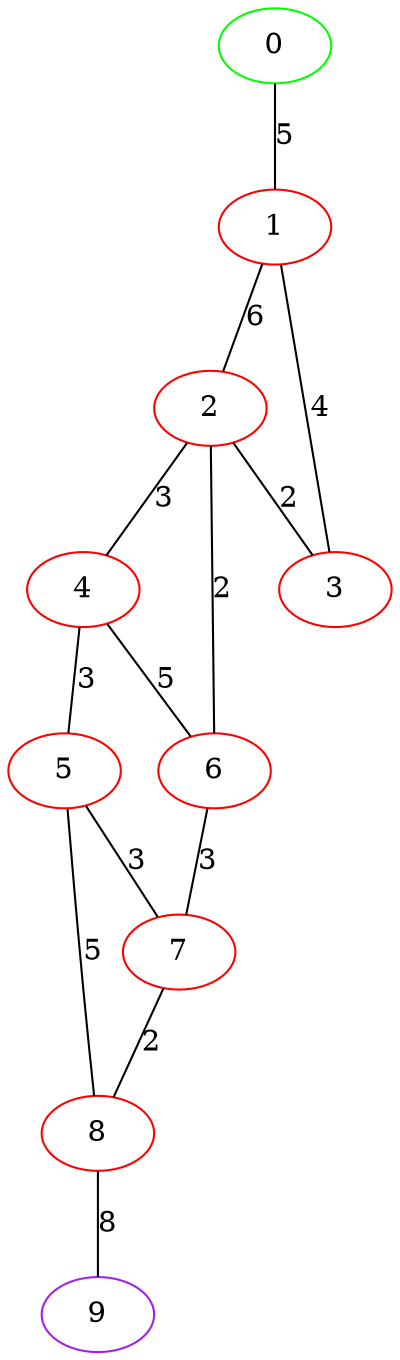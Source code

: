 graph "" {
0 [color=green, weight=2];
1 [color=red, weight=1];
2 [color=red, weight=1];
3 [color=red, weight=1];
4 [color=red, weight=1];
5 [color=red, weight=1];
6 [color=red, weight=1];
7 [color=red, weight=1];
8 [color=red, weight=1];
9 [color=purple, weight=4];
0 -- 1  [key=0, label=5];
1 -- 2  [key=0, label=6];
1 -- 3  [key=0, label=4];
2 -- 3  [key=0, label=2];
2 -- 4  [key=0, label=3];
2 -- 6  [key=0, label=2];
4 -- 5  [key=0, label=3];
4 -- 6  [key=0, label=5];
5 -- 8  [key=0, label=5];
5 -- 7  [key=0, label=3];
6 -- 7  [key=0, label=3];
7 -- 8  [key=0, label=2];
8 -- 9  [key=0, label=8];
}
